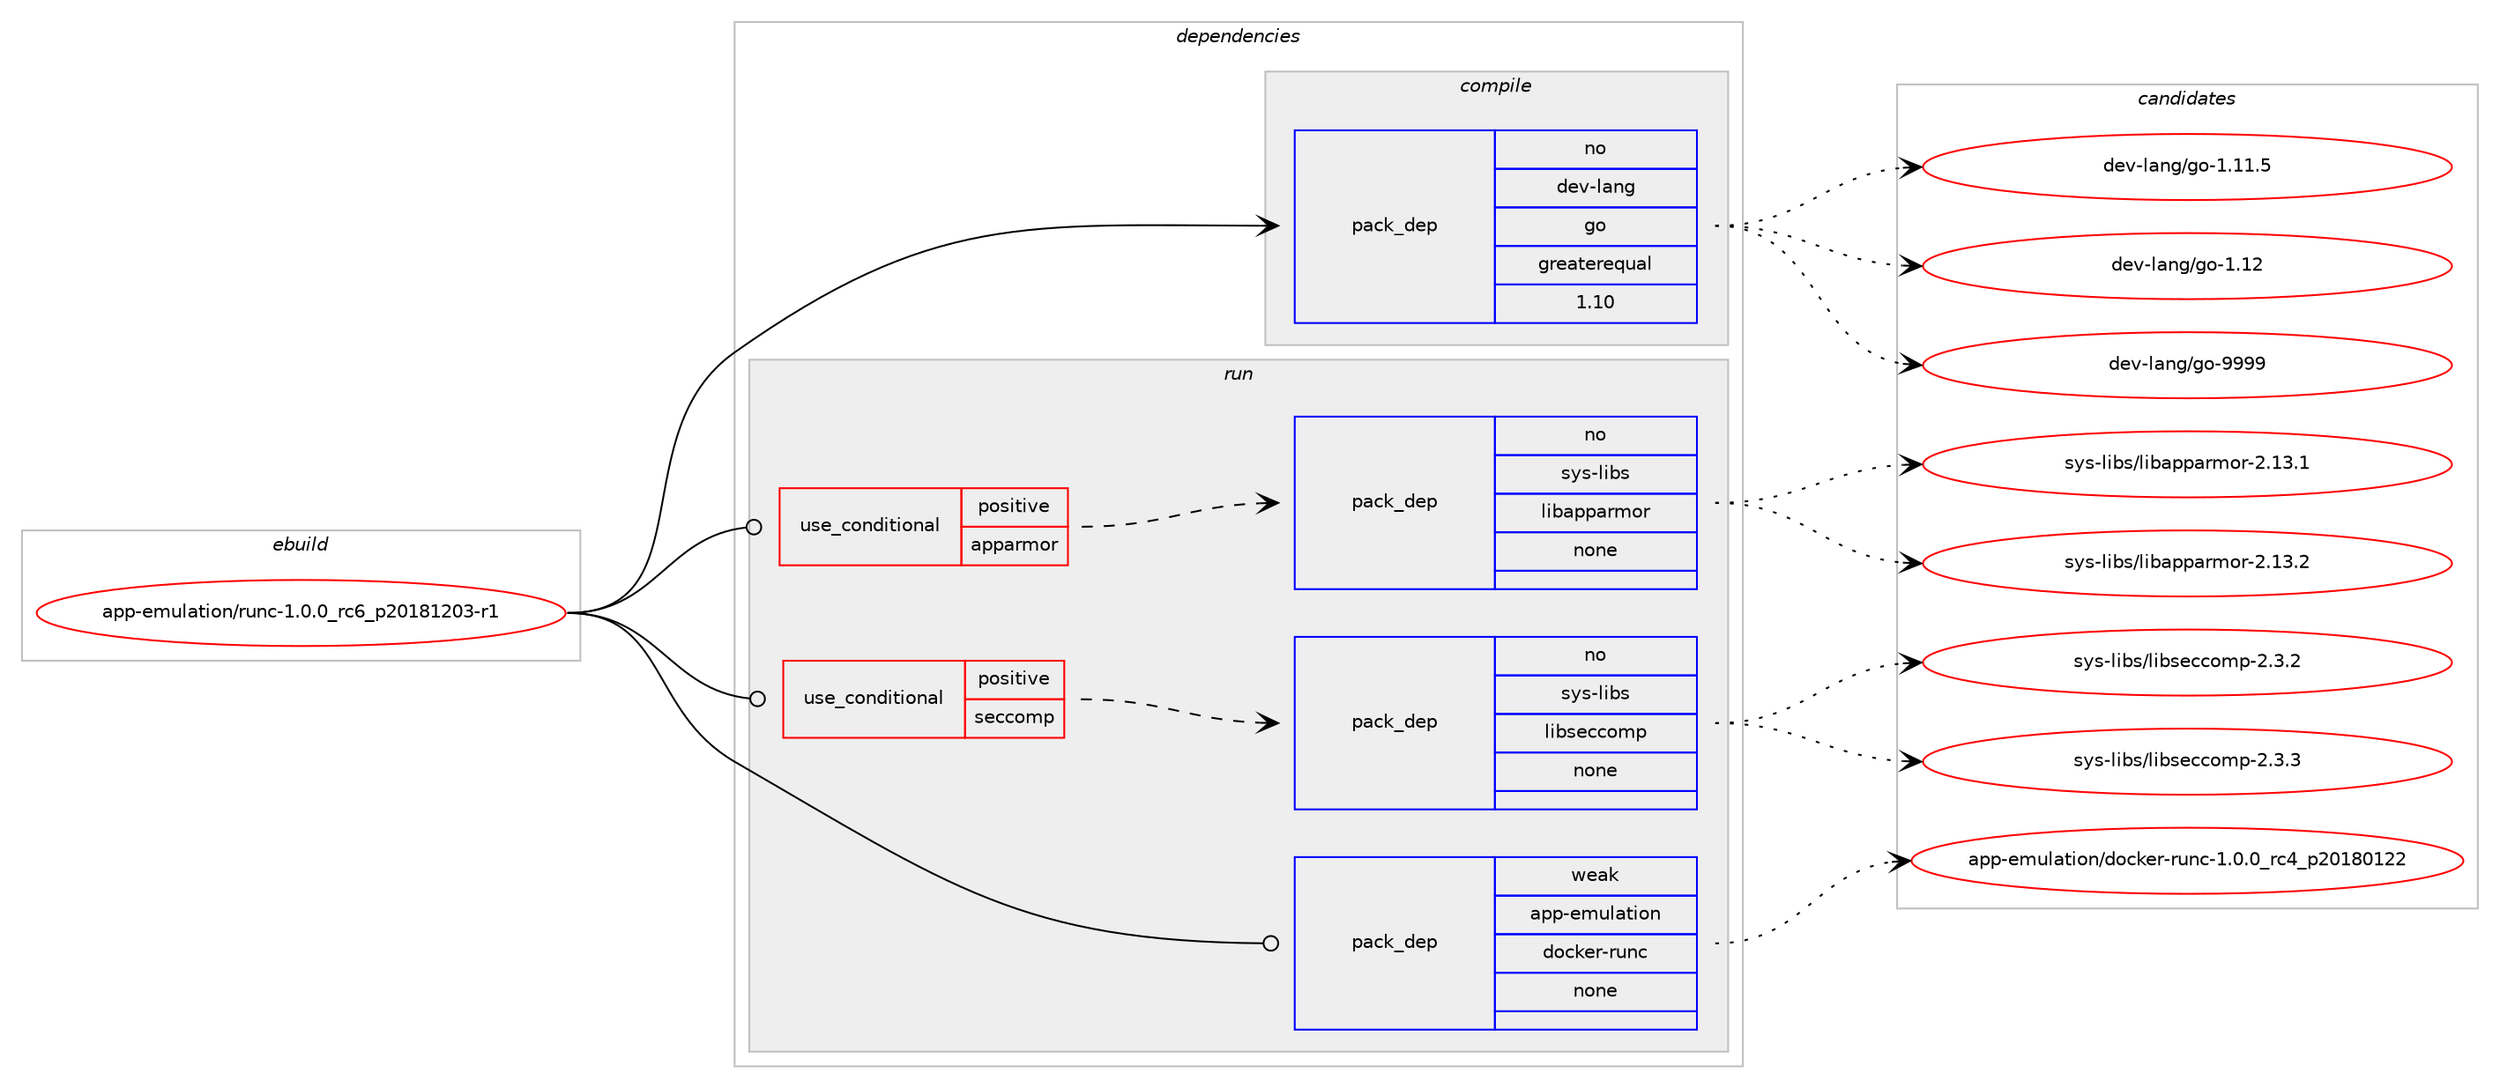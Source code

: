 digraph prolog {

# *************
# Graph options
# *************

newrank=true;
concentrate=true;
compound=true;
graph [rankdir=LR,fontname=Helvetica,fontsize=10,ranksep=1.5];#, ranksep=2.5, nodesep=0.2];
edge  [arrowhead=vee];
node  [fontname=Helvetica,fontsize=10];

# **********
# The ebuild
# **********

subgraph cluster_leftcol {
color=gray;
rank=same;
label=<<i>ebuild</i>>;
id [label="app-emulation/runc-1.0.0_rc6_p20181203-r1", color=red, width=4, href="../app-emulation/runc-1.0.0_rc6_p20181203-r1.svg"];
}

# ****************
# The dependencies
# ****************

subgraph cluster_midcol {
color=gray;
label=<<i>dependencies</i>>;
subgraph cluster_compile {
fillcolor="#eeeeee";
style=filled;
label=<<i>compile</i>>;
subgraph pack917692 {
dependency1288387 [label=<<TABLE BORDER="0" CELLBORDER="1" CELLSPACING="0" CELLPADDING="4" WIDTH="220"><TR><TD ROWSPAN="6" CELLPADDING="30">pack_dep</TD></TR><TR><TD WIDTH="110">no</TD></TR><TR><TD>dev-lang</TD></TR><TR><TD>go</TD></TR><TR><TD>greaterequal</TD></TR><TR><TD>1.10</TD></TR></TABLE>>, shape=none, color=blue];
}
id:e -> dependency1288387:w [weight=20,style="solid",arrowhead="vee"];
}
subgraph cluster_compileandrun {
fillcolor="#eeeeee";
style=filled;
label=<<i>compile and run</i>>;
}
subgraph cluster_run {
fillcolor="#eeeeee";
style=filled;
label=<<i>run</i>>;
subgraph cond350674 {
dependency1288388 [label=<<TABLE BORDER="0" CELLBORDER="1" CELLSPACING="0" CELLPADDING="4"><TR><TD ROWSPAN="3" CELLPADDING="10">use_conditional</TD></TR><TR><TD>positive</TD></TR><TR><TD>apparmor</TD></TR></TABLE>>, shape=none, color=red];
subgraph pack917693 {
dependency1288389 [label=<<TABLE BORDER="0" CELLBORDER="1" CELLSPACING="0" CELLPADDING="4" WIDTH="220"><TR><TD ROWSPAN="6" CELLPADDING="30">pack_dep</TD></TR><TR><TD WIDTH="110">no</TD></TR><TR><TD>sys-libs</TD></TR><TR><TD>libapparmor</TD></TR><TR><TD>none</TD></TR><TR><TD></TD></TR></TABLE>>, shape=none, color=blue];
}
dependency1288388:e -> dependency1288389:w [weight=20,style="dashed",arrowhead="vee"];
}
id:e -> dependency1288388:w [weight=20,style="solid",arrowhead="odot"];
subgraph cond350675 {
dependency1288390 [label=<<TABLE BORDER="0" CELLBORDER="1" CELLSPACING="0" CELLPADDING="4"><TR><TD ROWSPAN="3" CELLPADDING="10">use_conditional</TD></TR><TR><TD>positive</TD></TR><TR><TD>seccomp</TD></TR></TABLE>>, shape=none, color=red];
subgraph pack917694 {
dependency1288391 [label=<<TABLE BORDER="0" CELLBORDER="1" CELLSPACING="0" CELLPADDING="4" WIDTH="220"><TR><TD ROWSPAN="6" CELLPADDING="30">pack_dep</TD></TR><TR><TD WIDTH="110">no</TD></TR><TR><TD>sys-libs</TD></TR><TR><TD>libseccomp</TD></TR><TR><TD>none</TD></TR><TR><TD></TD></TR></TABLE>>, shape=none, color=blue];
}
dependency1288390:e -> dependency1288391:w [weight=20,style="dashed",arrowhead="vee"];
}
id:e -> dependency1288390:w [weight=20,style="solid",arrowhead="odot"];
subgraph pack917695 {
dependency1288392 [label=<<TABLE BORDER="0" CELLBORDER="1" CELLSPACING="0" CELLPADDING="4" WIDTH="220"><TR><TD ROWSPAN="6" CELLPADDING="30">pack_dep</TD></TR><TR><TD WIDTH="110">weak</TD></TR><TR><TD>app-emulation</TD></TR><TR><TD>docker-runc</TD></TR><TR><TD>none</TD></TR><TR><TD></TD></TR></TABLE>>, shape=none, color=blue];
}
id:e -> dependency1288392:w [weight=20,style="solid",arrowhead="odot"];
}
}

# **************
# The candidates
# **************

subgraph cluster_choices {
rank=same;
color=gray;
label=<<i>candidates</i>>;

subgraph choice917692 {
color=black;
nodesep=1;
choice10010111845108971101034710311145494649494653 [label="dev-lang/go-1.11.5", color=red, width=4,href="../dev-lang/go-1.11.5.svg"];
choice1001011184510897110103471031114549464950 [label="dev-lang/go-1.12", color=red, width=4,href="../dev-lang/go-1.12.svg"];
choice1001011184510897110103471031114557575757 [label="dev-lang/go-9999", color=red, width=4,href="../dev-lang/go-9999.svg"];
dependency1288387:e -> choice10010111845108971101034710311145494649494653:w [style=dotted,weight="100"];
dependency1288387:e -> choice1001011184510897110103471031114549464950:w [style=dotted,weight="100"];
dependency1288387:e -> choice1001011184510897110103471031114557575757:w [style=dotted,weight="100"];
}
subgraph choice917693 {
color=black;
nodesep=1;
choice11512111545108105981154710810598971121129711410911111445504649514649 [label="sys-libs/libapparmor-2.13.1", color=red, width=4,href="../sys-libs/libapparmor-2.13.1.svg"];
choice11512111545108105981154710810598971121129711410911111445504649514650 [label="sys-libs/libapparmor-2.13.2", color=red, width=4,href="../sys-libs/libapparmor-2.13.2.svg"];
dependency1288389:e -> choice11512111545108105981154710810598971121129711410911111445504649514649:w [style=dotted,weight="100"];
dependency1288389:e -> choice11512111545108105981154710810598971121129711410911111445504649514650:w [style=dotted,weight="100"];
}
subgraph choice917694 {
color=black;
nodesep=1;
choice115121115451081059811547108105981151019999111109112455046514650 [label="sys-libs/libseccomp-2.3.2", color=red, width=4,href="../sys-libs/libseccomp-2.3.2.svg"];
choice115121115451081059811547108105981151019999111109112455046514651 [label="sys-libs/libseccomp-2.3.3", color=red, width=4,href="../sys-libs/libseccomp-2.3.3.svg"];
dependency1288391:e -> choice115121115451081059811547108105981151019999111109112455046514650:w [style=dotted,weight="100"];
dependency1288391:e -> choice115121115451081059811547108105981151019999111109112455046514651:w [style=dotted,weight="100"];
}
subgraph choice917695 {
color=black;
nodesep=1;
choice97112112451011091171089711610511111047100111991071011144511411711099454946484648951149952951125048495648495050 [label="app-emulation/docker-runc-1.0.0_rc4_p20180122", color=red, width=4,href="../app-emulation/docker-runc-1.0.0_rc4_p20180122.svg"];
dependency1288392:e -> choice97112112451011091171089711610511111047100111991071011144511411711099454946484648951149952951125048495648495050:w [style=dotted,weight="100"];
}
}

}
